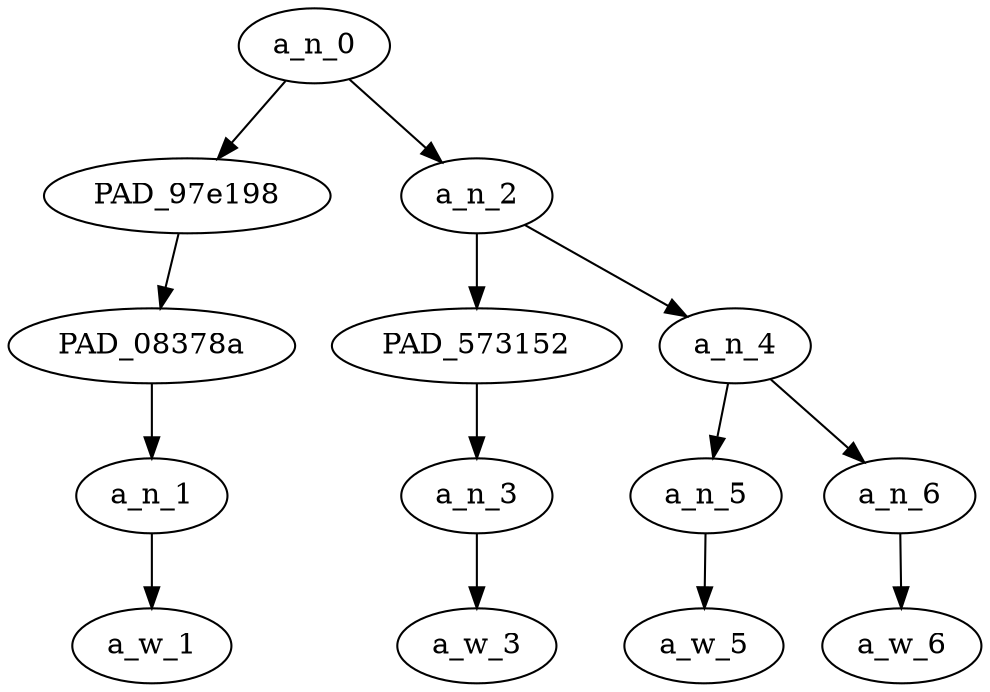 strict digraph "" {
	a_n_0	[div_dir=1,
		index=0,
		level=4,
		pos="0.875,4!",
		text_span="[0, 1, 2, 3]",
		value=0.99999998];
	PAD_97e198	[div_dir=1,
		index=0,
		level=3,
		pos="0.0,3!",
		text_span="[0]",
		value=0.42464146];
	a_n_0 -> PAD_97e198;
	a_n_2	[div_dir=1,
		index=1,
		level=3,
		pos="1.75,3!",
		text_span="[1, 2, 3]",
		value=0.57446512];
	a_n_0 -> a_n_2;
	PAD_08378a	[div_dir=1,
		index=0,
		level=2,
		pos="0.0,2!",
		text_span="[0]",
		value=0.42464146];
	PAD_97e198 -> PAD_08378a;
	a_n_1	[div_dir=1,
		index=0,
		level=1,
		pos="0.0,1!",
		text_span="[0]",
		value=0.42464146];
	PAD_08378a -> a_n_1;
	a_w_1	[div_dir=0,
		index=0,
		level=0,
		pos="0,0!",
		text_span="[0]",
		value=clowns];
	a_n_1 -> a_w_1;
	PAD_573152	[div_dir=-1,
		index=1,
		level=2,
		pos="1.0,2!",
		text_span="[1]",
		value=0.15393313];
	a_n_2 -> PAD_573152;
	a_n_4	[div_dir=1,
		index=2,
		level=2,
		pos="2.5,2!",
		text_span="[2, 3]",
		value=0.42031737];
	a_n_2 -> a_n_4;
	a_n_3	[div_dir=-1,
		index=1,
		level=1,
		pos="1.0,1!",
		text_span="[1]",
		value=0.15393313];
	PAD_573152 -> a_n_3;
	a_w_3	[div_dir=0,
		index=1,
		level=0,
		pos="1,0!",
		text_span="[1]",
		value=in];
	a_n_3 -> a_w_3;
	a_n_5	[div_dir=1,
		index=2,
		level=1,
		pos="2.0,1!",
		text_span="[2]",
		value=0.18224112];
	a_n_4 -> a_n_5;
	a_n_6	[div_dir=-1,
		index=3,
		level=1,
		pos="3.0,1!",
		text_span="[3]",
		value=0.23756770];
	a_n_4 -> a_n_6;
	a_w_5	[div_dir=0,
		index=2,
		level=0,
		pos="2,0!",
		text_span="[2]",
		value=this];
	a_n_5 -> a_w_5;
	a_w_6	[div_dir=0,
		index=3,
		level=0,
		pos="3,0!",
		text_span="[3]",
		value=bitch];
	a_n_6 -> a_w_6;
}
